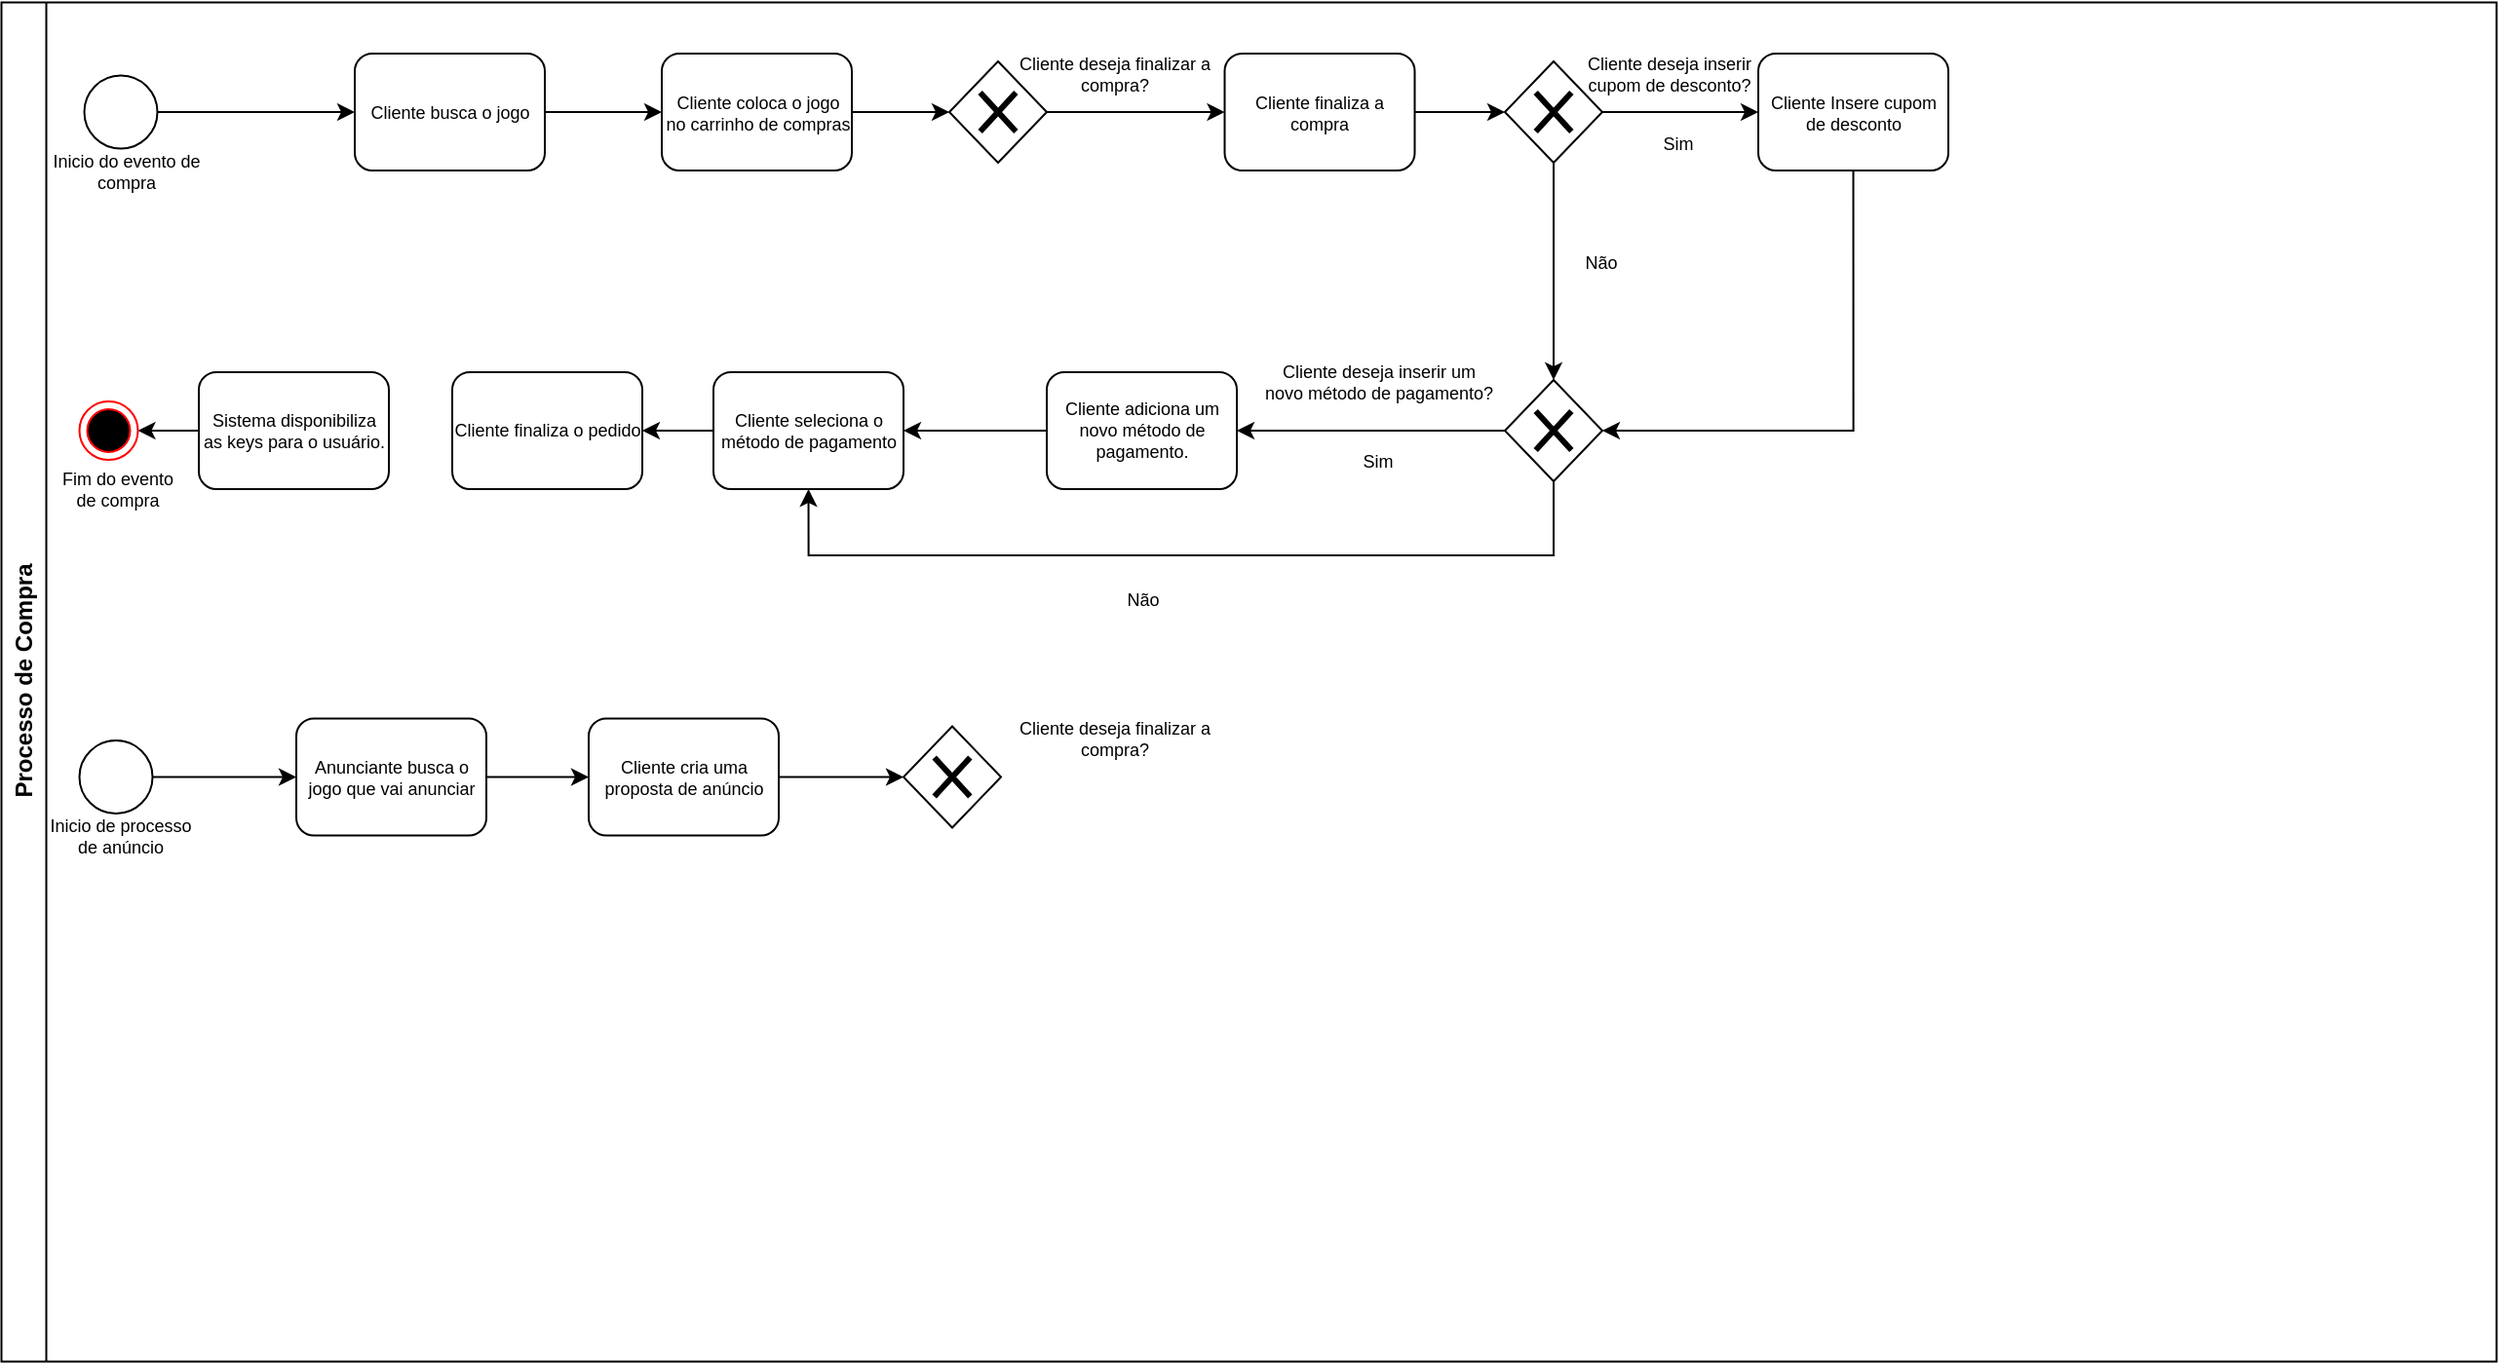 <mxfile version="14.4.8" type="github">
  <diagram name="Page-1" id="e7e014a7-5840-1c2e-5031-d8a46d1fe8dd">
    <mxGraphModel dx="1982" dy="435" grid="1" gridSize="10" guides="1" tooltips="1" connect="1" arrows="1" fold="1" page="1" pageScale="1" pageWidth="1169" pageHeight="826" background="#ffffff" math="0" shadow="0">
      <root>
        <mxCell id="0" />
        <mxCell id="1" parent="0" />
        <mxCell id="jD99cRbEF5DvE2KiaCJO-42" value="Processo de Compra" style="swimlane;whiteSpace=wrap;rotation=-90;" vertex="1" parent="1">
          <mxGeometry x="270" y="-210" width="697.5" height="1280" as="geometry" />
        </mxCell>
        <mxCell id="jD99cRbEF5DvE2KiaCJO-55" style="edgeStyle=orthogonalEdgeStyle;rounded=0;orthogonalLoop=1;jettySize=auto;html=1;exitX=1;exitY=0.5;exitDx=0;exitDy=0;fontSize=9;" edge="1" parent="jD99cRbEF5DvE2KiaCJO-42" source="jD99cRbEF5DvE2KiaCJO-46" target="jD99cRbEF5DvE2KiaCJO-54">
          <mxGeometry relative="1" as="geometry" />
        </mxCell>
        <mxCell id="jD99cRbEF5DvE2KiaCJO-46" value="" style="ellipse;whiteSpace=wrap;html=1;fontSize=9;" vertex="1" parent="jD99cRbEF5DvE2KiaCJO-42">
          <mxGeometry x="-248.75" y="328.75" width="37.5" height="37.5" as="geometry" />
        </mxCell>
        <mxCell id="jD99cRbEF5DvE2KiaCJO-47" value="&lt;font style=&quot;font-size: 9px&quot;&gt;Inicio do evento de compra&lt;/font&gt;" style="text;html=1;strokeColor=none;fillColor=none;align=center;verticalAlign=middle;whiteSpace=wrap;rounded=0;fontSize=9;" vertex="1" parent="jD99cRbEF5DvE2KiaCJO-42">
          <mxGeometry x="-267.5" y="367.5" width="80" height="20" as="geometry" />
        </mxCell>
        <mxCell id="jD99cRbEF5DvE2KiaCJO-57" style="edgeStyle=orthogonalEdgeStyle;rounded=0;orthogonalLoop=1;jettySize=auto;html=1;exitX=1;exitY=0.5;exitDx=0;exitDy=0;entryX=0;entryY=0.5;entryDx=0;entryDy=0;fontSize=9;" edge="1" parent="jD99cRbEF5DvE2KiaCJO-42" source="jD99cRbEF5DvE2KiaCJO-54" target="jD99cRbEF5DvE2KiaCJO-56">
          <mxGeometry relative="1" as="geometry" />
        </mxCell>
        <mxCell id="jD99cRbEF5DvE2KiaCJO-54" value="Cliente busca o jogo" style="rounded=1;whiteSpace=wrap;html=1;fontSize=9;" vertex="1" parent="jD99cRbEF5DvE2KiaCJO-42">
          <mxGeometry x="-110" y="317.5" width="97.5" height="60" as="geometry" />
        </mxCell>
        <mxCell id="jD99cRbEF5DvE2KiaCJO-59" style="edgeStyle=orthogonalEdgeStyle;rounded=0;orthogonalLoop=1;jettySize=auto;html=1;exitX=1;exitY=0.5;exitDx=0;exitDy=0;entryX=0;entryY=0.5;entryDx=0;entryDy=0;fontSize=9;" edge="1" parent="jD99cRbEF5DvE2KiaCJO-42" source="jD99cRbEF5DvE2KiaCJO-56" target="jD99cRbEF5DvE2KiaCJO-58">
          <mxGeometry relative="1" as="geometry" />
        </mxCell>
        <mxCell id="jD99cRbEF5DvE2KiaCJO-56" value="Cliente coloca o jogo no carrinho de compras" style="rounded=1;whiteSpace=wrap;html=1;fontSize=9;" vertex="1" parent="jD99cRbEF5DvE2KiaCJO-42">
          <mxGeometry x="47.5" y="317.5" width="97.5" height="60" as="geometry" />
        </mxCell>
        <mxCell id="jD99cRbEF5DvE2KiaCJO-62" style="edgeStyle=orthogonalEdgeStyle;rounded=0;orthogonalLoop=1;jettySize=auto;html=1;exitX=1;exitY=0.5;exitDx=0;exitDy=0;entryX=0;entryY=0.5;entryDx=0;entryDy=0;fontSize=9;" edge="1" parent="jD99cRbEF5DvE2KiaCJO-42" source="jD99cRbEF5DvE2KiaCJO-58" target="jD99cRbEF5DvE2KiaCJO-61">
          <mxGeometry relative="1" as="geometry" />
        </mxCell>
        <mxCell id="jD99cRbEF5DvE2KiaCJO-58" value="" style="rhombus;whiteSpace=wrap;html=1;fontSize=9;" vertex="1" parent="jD99cRbEF5DvE2KiaCJO-42">
          <mxGeometry x="195" y="321.5" width="50" height="52" as="geometry" />
        </mxCell>
        <mxCell id="jD99cRbEF5DvE2KiaCJO-60" value="Cliente deseja finalizar a compra?" style="text;html=1;strokeColor=none;fillColor=none;align=center;verticalAlign=middle;whiteSpace=wrap;rounded=0;fontSize=9;" vertex="1" parent="jD99cRbEF5DvE2KiaCJO-42">
          <mxGeometry x="225" y="317.5" width="110" height="20" as="geometry" />
        </mxCell>
        <mxCell id="jD99cRbEF5DvE2KiaCJO-64" style="edgeStyle=orthogonalEdgeStyle;rounded=0;orthogonalLoop=1;jettySize=auto;html=1;exitX=1;exitY=0.5;exitDx=0;exitDy=0;entryX=0;entryY=0.5;entryDx=0;entryDy=0;fontSize=9;" edge="1" parent="jD99cRbEF5DvE2KiaCJO-42" source="jD99cRbEF5DvE2KiaCJO-61" target="jD99cRbEF5DvE2KiaCJO-63">
          <mxGeometry relative="1" as="geometry" />
        </mxCell>
        <mxCell id="jD99cRbEF5DvE2KiaCJO-61" value="Cliente finaliza a compra" style="rounded=1;whiteSpace=wrap;html=1;fontSize=9;" vertex="1" parent="jD99cRbEF5DvE2KiaCJO-42">
          <mxGeometry x="336.25" y="317.5" width="97.5" height="60" as="geometry" />
        </mxCell>
        <mxCell id="jD99cRbEF5DvE2KiaCJO-76" style="edgeStyle=orthogonalEdgeStyle;rounded=0;orthogonalLoop=1;jettySize=auto;html=1;exitX=0.5;exitY=1;exitDx=0;exitDy=0;entryX=0.5;entryY=0;entryDx=0;entryDy=0;fontSize=9;" edge="1" parent="jD99cRbEF5DvE2KiaCJO-42" source="jD99cRbEF5DvE2KiaCJO-63" target="jD99cRbEF5DvE2KiaCJO-74">
          <mxGeometry relative="1" as="geometry" />
        </mxCell>
        <mxCell id="jD99cRbEF5DvE2KiaCJO-63" value="" style="rhombus;whiteSpace=wrap;html=1;fontSize=9;" vertex="1" parent="jD99cRbEF5DvE2KiaCJO-42">
          <mxGeometry x="480" y="321.5" width="50" height="52" as="geometry" />
        </mxCell>
        <mxCell id="jD99cRbEF5DvE2KiaCJO-65" value="" style="shape=umlDestroy;whiteSpace=wrap;html=1;strokeWidth=3;fontSize=9;" vertex="1" parent="jD99cRbEF5DvE2KiaCJO-42">
          <mxGeometry x="495.84" y="337.5" width="18.33" height="20" as="geometry" />
        </mxCell>
        <mxCell id="jD99cRbEF5DvE2KiaCJO-66" value="" style="shape=umlDestroy;whiteSpace=wrap;html=1;strokeWidth=3;fontSize=9;" vertex="1" parent="jD99cRbEF5DvE2KiaCJO-42">
          <mxGeometry x="210.84" y="337.5" width="18.33" height="20" as="geometry" />
        </mxCell>
        <mxCell id="jD99cRbEF5DvE2KiaCJO-68" value="Sim" style="text;html=1;strokeColor=none;fillColor=none;align=center;verticalAlign=middle;whiteSpace=wrap;rounded=0;fontSize=9;" vertex="1" parent="jD99cRbEF5DvE2KiaCJO-42">
          <mxGeometry x="514.17" y="353.5" width="110" height="20" as="geometry" />
        </mxCell>
        <mxCell id="jD99cRbEF5DvE2KiaCJO-69" value="Cliente Insere cupom de desconto" style="rounded=1;whiteSpace=wrap;html=1;fontSize=9;" vertex="1" parent="jD99cRbEF5DvE2KiaCJO-42">
          <mxGeometry x="610" y="317.5" width="97.5" height="60" as="geometry" />
        </mxCell>
        <mxCell id="jD99cRbEF5DvE2KiaCJO-70" value="Cliente deseja inserir &lt;br&gt;cupom de desconto?" style="text;html=1;align=center;verticalAlign=middle;resizable=0;points=[];autosize=1;fontSize=9;" vertex="1" parent="jD99cRbEF5DvE2KiaCJO-42">
          <mxGeometry x="514.17" y="312.5" width="100" height="30" as="geometry" />
        </mxCell>
        <mxCell id="jD99cRbEF5DvE2KiaCJO-83" style="edgeStyle=orthogonalEdgeStyle;rounded=0;orthogonalLoop=1;jettySize=auto;html=1;exitX=0.5;exitY=1;exitDx=0;exitDy=0;entryX=0.5;entryY=1;entryDx=0;entryDy=0;fontSize=9;" edge="1" parent="jD99cRbEF5DvE2KiaCJO-42" source="jD99cRbEF5DvE2KiaCJO-74" target="jD99cRbEF5DvE2KiaCJO-81">
          <mxGeometry relative="1" as="geometry">
            <Array as="points">
              <mxPoint x="505" y="575" />
              <mxPoint x="123" y="575" />
            </Array>
          </mxGeometry>
        </mxCell>
        <mxCell id="jD99cRbEF5DvE2KiaCJO-74" value="" style="rhombus;whiteSpace=wrap;html=1;fontSize=9;" vertex="1" parent="jD99cRbEF5DvE2KiaCJO-42">
          <mxGeometry x="480" y="485" width="50" height="52" as="geometry" />
        </mxCell>
        <mxCell id="jD99cRbEF5DvE2KiaCJO-75" value="" style="shape=umlDestroy;whiteSpace=wrap;html=1;strokeWidth=3;fontSize=9;" vertex="1" parent="jD99cRbEF5DvE2KiaCJO-42">
          <mxGeometry x="495.84" y="501" width="18.33" height="20" as="geometry" />
        </mxCell>
        <mxCell id="jD99cRbEF5DvE2KiaCJO-73" style="edgeStyle=orthogonalEdgeStyle;rounded=0;orthogonalLoop=1;jettySize=auto;html=1;exitX=0.5;exitY=1;exitDx=0;exitDy=0;fontSize=9;entryX=1;entryY=0.5;entryDx=0;entryDy=0;" edge="1" parent="jD99cRbEF5DvE2KiaCJO-42" source="jD99cRbEF5DvE2KiaCJO-69" target="jD99cRbEF5DvE2KiaCJO-74">
          <mxGeometry relative="1" as="geometry">
            <mxPoint x="520" y="505" as="targetPoint" />
            <Array as="points">
              <mxPoint x="659" y="511" />
            </Array>
          </mxGeometry>
        </mxCell>
        <mxCell id="jD99cRbEF5DvE2KiaCJO-77" value="Não" style="text;html=1;align=center;verticalAlign=middle;resizable=0;points=[];autosize=1;fontSize=9;" vertex="1" parent="jD99cRbEF5DvE2KiaCJO-42">
          <mxGeometry x="514.17" y="415" width="30" height="20" as="geometry" />
        </mxCell>
        <mxCell id="jD99cRbEF5DvE2KiaCJO-79" value="Cliente deseja inserir um &lt;br&gt;novo método de pagamento?" style="text;html=1;align=center;verticalAlign=middle;resizable=0;points=[];autosize=1;fontSize=9;" vertex="1" parent="jD99cRbEF5DvE2KiaCJO-42">
          <mxGeometry x="350" y="471" width="130" height="30" as="geometry" />
        </mxCell>
        <mxCell id="jD99cRbEF5DvE2KiaCJO-82" style="edgeStyle=orthogonalEdgeStyle;rounded=0;orthogonalLoop=1;jettySize=auto;html=1;exitX=0;exitY=0.5;exitDx=0;exitDy=0;entryX=1;entryY=0.5;entryDx=0;entryDy=0;fontSize=9;" edge="1" parent="jD99cRbEF5DvE2KiaCJO-42" source="jD99cRbEF5DvE2KiaCJO-80" target="jD99cRbEF5DvE2KiaCJO-81">
          <mxGeometry relative="1" as="geometry" />
        </mxCell>
        <mxCell id="jD99cRbEF5DvE2KiaCJO-80" value="Cliente adiciona um novo método de pagamento." style="rounded=1;whiteSpace=wrap;html=1;fontSize=9;" vertex="1" parent="jD99cRbEF5DvE2KiaCJO-42">
          <mxGeometry x="245" y="481" width="97.5" height="60" as="geometry" />
        </mxCell>
        <mxCell id="jD99cRbEF5DvE2KiaCJO-78" style="edgeStyle=orthogonalEdgeStyle;rounded=0;orthogonalLoop=1;jettySize=auto;html=1;exitX=0;exitY=0.5;exitDx=0;exitDy=0;fontSize=9;entryX=1;entryY=0.5;entryDx=0;entryDy=0;" edge="1" parent="jD99cRbEF5DvE2KiaCJO-42" source="jD99cRbEF5DvE2KiaCJO-74" target="jD99cRbEF5DvE2KiaCJO-80">
          <mxGeometry relative="1" as="geometry">
            <mxPoint x="364" y="511" as="targetPoint" />
          </mxGeometry>
        </mxCell>
        <mxCell id="jD99cRbEF5DvE2KiaCJO-87" style="edgeStyle=orthogonalEdgeStyle;rounded=0;orthogonalLoop=1;jettySize=auto;html=1;exitX=0;exitY=0.5;exitDx=0;exitDy=0;entryX=1;entryY=0.5;entryDx=0;entryDy=0;fontSize=9;" edge="1" parent="jD99cRbEF5DvE2KiaCJO-42" source="jD99cRbEF5DvE2KiaCJO-81" target="jD99cRbEF5DvE2KiaCJO-86">
          <mxGeometry relative="1" as="geometry" />
        </mxCell>
        <mxCell id="jD99cRbEF5DvE2KiaCJO-81" value="Cliente seleciona o método de pagamento" style="rounded=1;whiteSpace=wrap;html=1;fontSize=9;" vertex="1" parent="jD99cRbEF5DvE2KiaCJO-42">
          <mxGeometry x="74" y="481" width="97.5" height="60" as="geometry" />
        </mxCell>
        <mxCell id="jD99cRbEF5DvE2KiaCJO-84" value="Sim" style="text;html=1;strokeColor=none;fillColor=none;align=center;verticalAlign=middle;whiteSpace=wrap;rounded=0;fontSize=9;" vertex="1" parent="jD99cRbEF5DvE2KiaCJO-42">
          <mxGeometry x="360.0" y="517" width="110" height="20" as="geometry" />
        </mxCell>
        <mxCell id="jD99cRbEF5DvE2KiaCJO-85" value="Não" style="text;html=1;align=center;verticalAlign=middle;resizable=0;points=[];autosize=1;fontSize=9;" vertex="1" parent="jD99cRbEF5DvE2KiaCJO-42">
          <mxGeometry x="278.75" y="588" width="30" height="20" as="geometry" />
        </mxCell>
        <mxCell id="jD99cRbEF5DvE2KiaCJO-86" value="Cliente finaliza o pedido" style="rounded=1;whiteSpace=wrap;html=1;fontSize=9;" vertex="1" parent="jD99cRbEF5DvE2KiaCJO-42">
          <mxGeometry x="-60" y="481" width="97.5" height="60" as="geometry" />
        </mxCell>
        <mxCell id="jD99cRbEF5DvE2KiaCJO-67" style="edgeStyle=orthogonalEdgeStyle;rounded=0;orthogonalLoop=1;jettySize=auto;html=1;exitX=1;exitY=0.5;exitDx=0;exitDy=0;fontSize=9;entryX=0;entryY=0.5;entryDx=0;entryDy=0;" edge="1" parent="jD99cRbEF5DvE2KiaCJO-42" source="jD99cRbEF5DvE2KiaCJO-63" target="jD99cRbEF5DvE2KiaCJO-69">
          <mxGeometry relative="1" as="geometry">
            <mxPoint x="590" y="362.429" as="targetPoint" />
          </mxGeometry>
        </mxCell>
        <mxCell id="jD99cRbEF5DvE2KiaCJO-90" style="edgeStyle=orthogonalEdgeStyle;rounded=0;orthogonalLoop=1;jettySize=auto;html=1;exitX=0;exitY=0.5;exitDx=0;exitDy=0;entryX=1;entryY=0.5;entryDx=0;entryDy=0;fontSize=9;" edge="1" parent="jD99cRbEF5DvE2KiaCJO-42" source="jD99cRbEF5DvE2KiaCJO-88" target="jD99cRbEF5DvE2KiaCJO-89">
          <mxGeometry relative="1" as="geometry" />
        </mxCell>
        <mxCell id="jD99cRbEF5DvE2KiaCJO-88" value="Sistema disponibiliza as keys para o usuário." style="rounded=1;whiteSpace=wrap;html=1;fontSize=9;" vertex="1" parent="jD99cRbEF5DvE2KiaCJO-42">
          <mxGeometry x="-190" y="481" width="97.5" height="60" as="geometry" />
        </mxCell>
        <mxCell id="jD99cRbEF5DvE2KiaCJO-89" value="" style="ellipse;html=1;shape=endState;fillColor=#000000;strokeColor=#ff0000;fontSize=9;" vertex="1" parent="jD99cRbEF5DvE2KiaCJO-42">
          <mxGeometry x="-251.25" y="496" width="30" height="30" as="geometry" />
        </mxCell>
        <mxCell id="jD99cRbEF5DvE2KiaCJO-91" value="Fim do evento &lt;br&gt;de compra" style="text;html=1;align=center;verticalAlign=middle;resizable=0;points=[];autosize=1;fontSize=9;" vertex="1" parent="jD99cRbEF5DvE2KiaCJO-42">
          <mxGeometry x="-267.5" y="526" width="70" height="30" as="geometry" />
        </mxCell>
        <mxCell id="jD99cRbEF5DvE2KiaCJO-95" style="edgeStyle=orthogonalEdgeStyle;rounded=0;orthogonalLoop=1;jettySize=auto;html=1;exitX=1;exitY=0.5;exitDx=0;exitDy=0;fontSize=9;" edge="1" parent="jD99cRbEF5DvE2KiaCJO-42" source="jD99cRbEF5DvE2KiaCJO-92" target="jD99cRbEF5DvE2KiaCJO-94">
          <mxGeometry relative="1" as="geometry" />
        </mxCell>
        <mxCell id="jD99cRbEF5DvE2KiaCJO-92" value="" style="ellipse;whiteSpace=wrap;html=1;fontSize=9;" vertex="1" parent="jD99cRbEF5DvE2KiaCJO-42">
          <mxGeometry x="-251.25" y="670" width="37.5" height="37.5" as="geometry" />
        </mxCell>
        <mxCell id="jD99cRbEF5DvE2KiaCJO-93" value="Inicio de processo de anúncio" style="text;html=1;strokeColor=none;fillColor=none;align=center;verticalAlign=middle;whiteSpace=wrap;rounded=0;fontSize=9;" vertex="1" parent="jD99cRbEF5DvE2KiaCJO-42">
          <mxGeometry x="-270" y="708.75" width="80" height="20" as="geometry" />
        </mxCell>
        <mxCell id="jD99cRbEF5DvE2KiaCJO-98" style="edgeStyle=orthogonalEdgeStyle;rounded=0;orthogonalLoop=1;jettySize=auto;html=1;exitX=1;exitY=0.5;exitDx=0;exitDy=0;entryX=0;entryY=0.5;entryDx=0;entryDy=0;fontSize=9;" edge="1" parent="jD99cRbEF5DvE2KiaCJO-42" source="jD99cRbEF5DvE2KiaCJO-94" target="jD99cRbEF5DvE2KiaCJO-97">
          <mxGeometry relative="1" as="geometry" />
        </mxCell>
        <mxCell id="jD99cRbEF5DvE2KiaCJO-94" value="Anunciante busca o jogo que vai anunciar" style="rounded=1;whiteSpace=wrap;html=1;fontSize=9;" vertex="1" parent="jD99cRbEF5DvE2KiaCJO-42">
          <mxGeometry x="-140" y="658.75" width="97.5" height="60" as="geometry" />
        </mxCell>
        <mxCell id="jD99cRbEF5DvE2KiaCJO-101" style="edgeStyle=orthogonalEdgeStyle;rounded=0;orthogonalLoop=1;jettySize=auto;html=1;exitX=1;exitY=0.5;exitDx=0;exitDy=0;entryX=0;entryY=0.5;entryDx=0;entryDy=0;fontSize=9;" edge="1" parent="jD99cRbEF5DvE2KiaCJO-42" source="jD99cRbEF5DvE2KiaCJO-97" target="jD99cRbEF5DvE2KiaCJO-99">
          <mxGeometry relative="1" as="geometry" />
        </mxCell>
        <mxCell id="jD99cRbEF5DvE2KiaCJO-97" value="Cliente cria uma proposta de anúncio" style="rounded=1;whiteSpace=wrap;html=1;fontSize=9;" vertex="1" parent="jD99cRbEF5DvE2KiaCJO-42">
          <mxGeometry x="10" y="658.75" width="97.5" height="60" as="geometry" />
        </mxCell>
        <mxCell id="jD99cRbEF5DvE2KiaCJO-99" value="" style="rhombus;whiteSpace=wrap;html=1;fontSize=9;" vertex="1" parent="jD99cRbEF5DvE2KiaCJO-42">
          <mxGeometry x="171.5" y="662.75" width="50" height="52" as="geometry" />
        </mxCell>
        <mxCell id="jD99cRbEF5DvE2KiaCJO-100" value="" style="shape=umlDestroy;whiteSpace=wrap;html=1;strokeWidth=3;fontSize=9;" vertex="1" parent="jD99cRbEF5DvE2KiaCJO-42">
          <mxGeometry x="187.34" y="678.75" width="18.33" height="20" as="geometry" />
        </mxCell>
        <mxCell id="jD99cRbEF5DvE2KiaCJO-102" value="Cliente deseja finalizar a compra?" style="text;html=1;strokeColor=none;fillColor=none;align=center;verticalAlign=middle;whiteSpace=wrap;rounded=0;fontSize=9;" vertex="1" parent="jD99cRbEF5DvE2KiaCJO-42">
          <mxGeometry x="225" y="658.75" width="110" height="20" as="geometry" />
        </mxCell>
      </root>
    </mxGraphModel>
  </diagram>
</mxfile>
